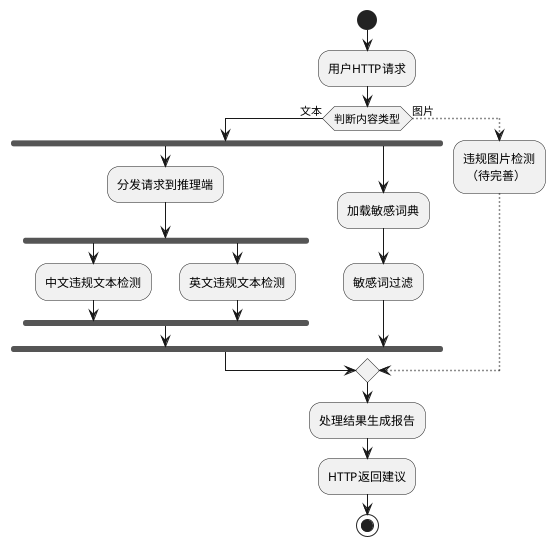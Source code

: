 @startuml
'skinparam dpi 800
start
    :用户HTTP请求;
if (判断内容类型) then (文本)
    fork
       :分发请求到推理端;
        fork
            :中文违规文本检测;
        fork again
            :英文违规文本检测;
        end fork
    fork again
        :加载敏感词典;
        :敏感词过滤;
    end fork

else (图片)
    -[dotted]->
    :违规图片检测\n （待完善）;
    -[dotted]->
endif
:处理结果生成报告;
:HTTP返回建议;
stop
@enduml